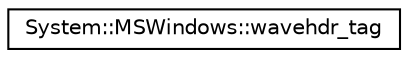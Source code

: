 digraph G
{
  edge [fontname="Helvetica",fontsize="10",labelfontname="Helvetica",labelfontsize="10"];
  node [fontname="Helvetica",fontsize="10",shape=record];
  rankdir="LR";
  Node1 [label="System::MSWindows::wavehdr_tag",height=0.2,width=0.4,color="black", fillcolor="white", style="filled",URL="$struct_system_1_1_m_s_windows_1_1wavehdr__tag.html"];
}
